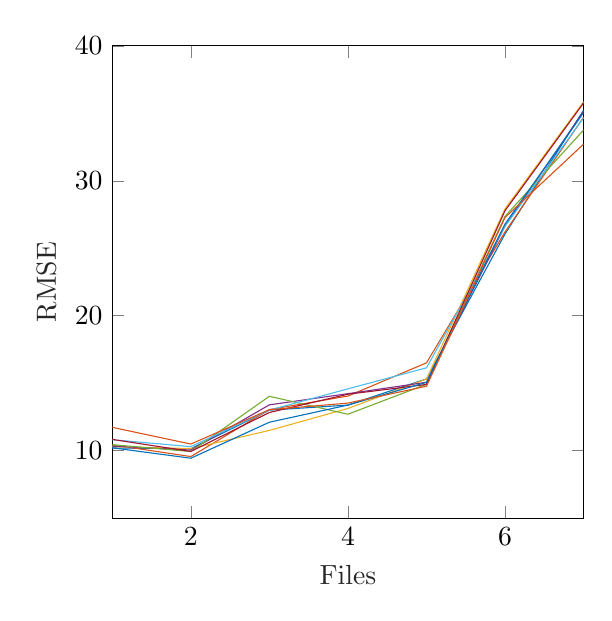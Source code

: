 % This file was created by matlab2tikz.
%
\definecolor{mycolor1}{rgb}{0.0,0.447,0.741}%
\definecolor{mycolor2}{rgb}{0.85,0.325,0.098}%
\definecolor{mycolor3}{rgb}{0.929,0.694,0.125}%
\definecolor{mycolor4}{rgb}{0.494,0.184,0.556}%
\definecolor{mycolor5}{rgb}{0.466,0.674,0.188}%
\definecolor{mycolor6}{rgb}{0.301,0.745,0.933}%
\definecolor{mycolor7}{rgb}{0.635,0.078,0.184}%
%
\begin{tikzpicture}

\begin{axis}[%
width=5.986cm,
height=6cm,
at={(0cm,0cm)},
scale only axis,
xmin=1,
xmax=7,
xlabel style={font=\color{white!15!black}},
xlabel={Files},
ymin=5,
ymax=40,
ylabel style={font=\color{white!15!black}},
ylabel={RMSE},
axis background/.style={fill=white}
]
\addplot [color=mycolor1, forget plot]
  table[row sep=crcr]{%
1	10.203\\
2	10.15\\
3	13.007\\
4	13.383\\
5	15.322\\
6	26.064\\
7	35.23\\
};
\addplot [color=mycolor2, forget plot]
  table[row sep=crcr]{%
1	10.439\\
2	9.569\\
3	13.05\\
4	14.053\\
5	16.512\\
6	26.212\\
7	34.712\\
};
\addplot [color=mycolor3, forget plot]
  table[row sep=crcr]{%
1	10.296\\
2	10.163\\
3	11.505\\
4	13.133\\
5	15.311\\
6	27.923\\
7	35.853\\
};
\addplot [color=mycolor4, forget plot]
  table[row sep=crcr]{%
1	10.343\\
2	10.052\\
3	13.4\\
4	14.23\\
5	15.071\\
6	26.652\\
7	35.152\\
};
\addplot [color=mycolor5, forget plot]
  table[row sep=crcr]{%
1	10.449\\
2	9.944\\
3	14.034\\
4	12.706\\
5	14.926\\
6	27.367\\
7	33.764\\
};
\addplot [color=mycolor6, forget plot]
  table[row sep=crcr]{%
1	10.816\\
2	10.304\\
3	13.013\\
4	14.586\\
5	16.143\\
6	26.629\\
7	34.672\\
};
\addplot [color=mycolor7, forget plot]
  table[row sep=crcr]{%
1	10.84\\
2	9.947\\
3	12.834\\
4	14.188\\
5	14.912\\
6	27.788\\
7	35.77\\
};
\addplot [color=mycolor1, forget plot]
  table[row sep=crcr]{%
1	10.221\\
2	9.446\\
3	12.113\\
4	13.384\\
5	15.067\\
6	26.803\\
7	35.05\\
};
\addplot [color=mycolor2, forget plot]
  table[row sep=crcr]{%
1	11.735\\
2	10.497\\
3	13.042\\
4	13.53\\
5	14.782\\
6	27.284\\
7	32.715\\
};
\end{axis}
\end{tikzpicture}%